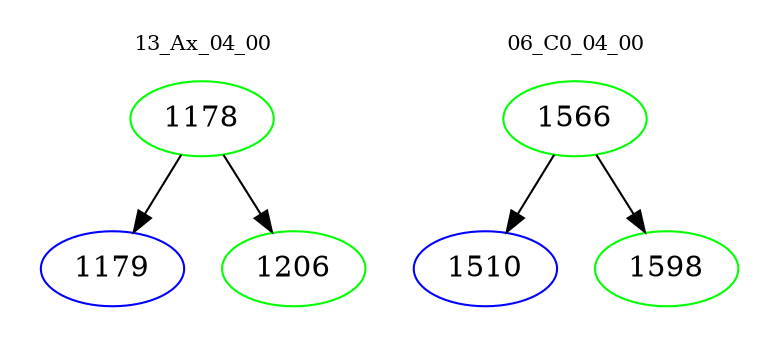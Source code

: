 digraph{
subgraph cluster_0 {
color = white
label = "13_Ax_04_00";
fontsize=10;
T0_1178 [label="1178", color="green"]
T0_1178 -> T0_1179 [color="black"]
T0_1179 [label="1179", color="blue"]
T0_1178 -> T0_1206 [color="black"]
T0_1206 [label="1206", color="green"]
}
subgraph cluster_1 {
color = white
label = "06_C0_04_00";
fontsize=10;
T1_1566 [label="1566", color="green"]
T1_1566 -> T1_1510 [color="black"]
T1_1510 [label="1510", color="blue"]
T1_1566 -> T1_1598 [color="black"]
T1_1598 [label="1598", color="green"]
}
}
